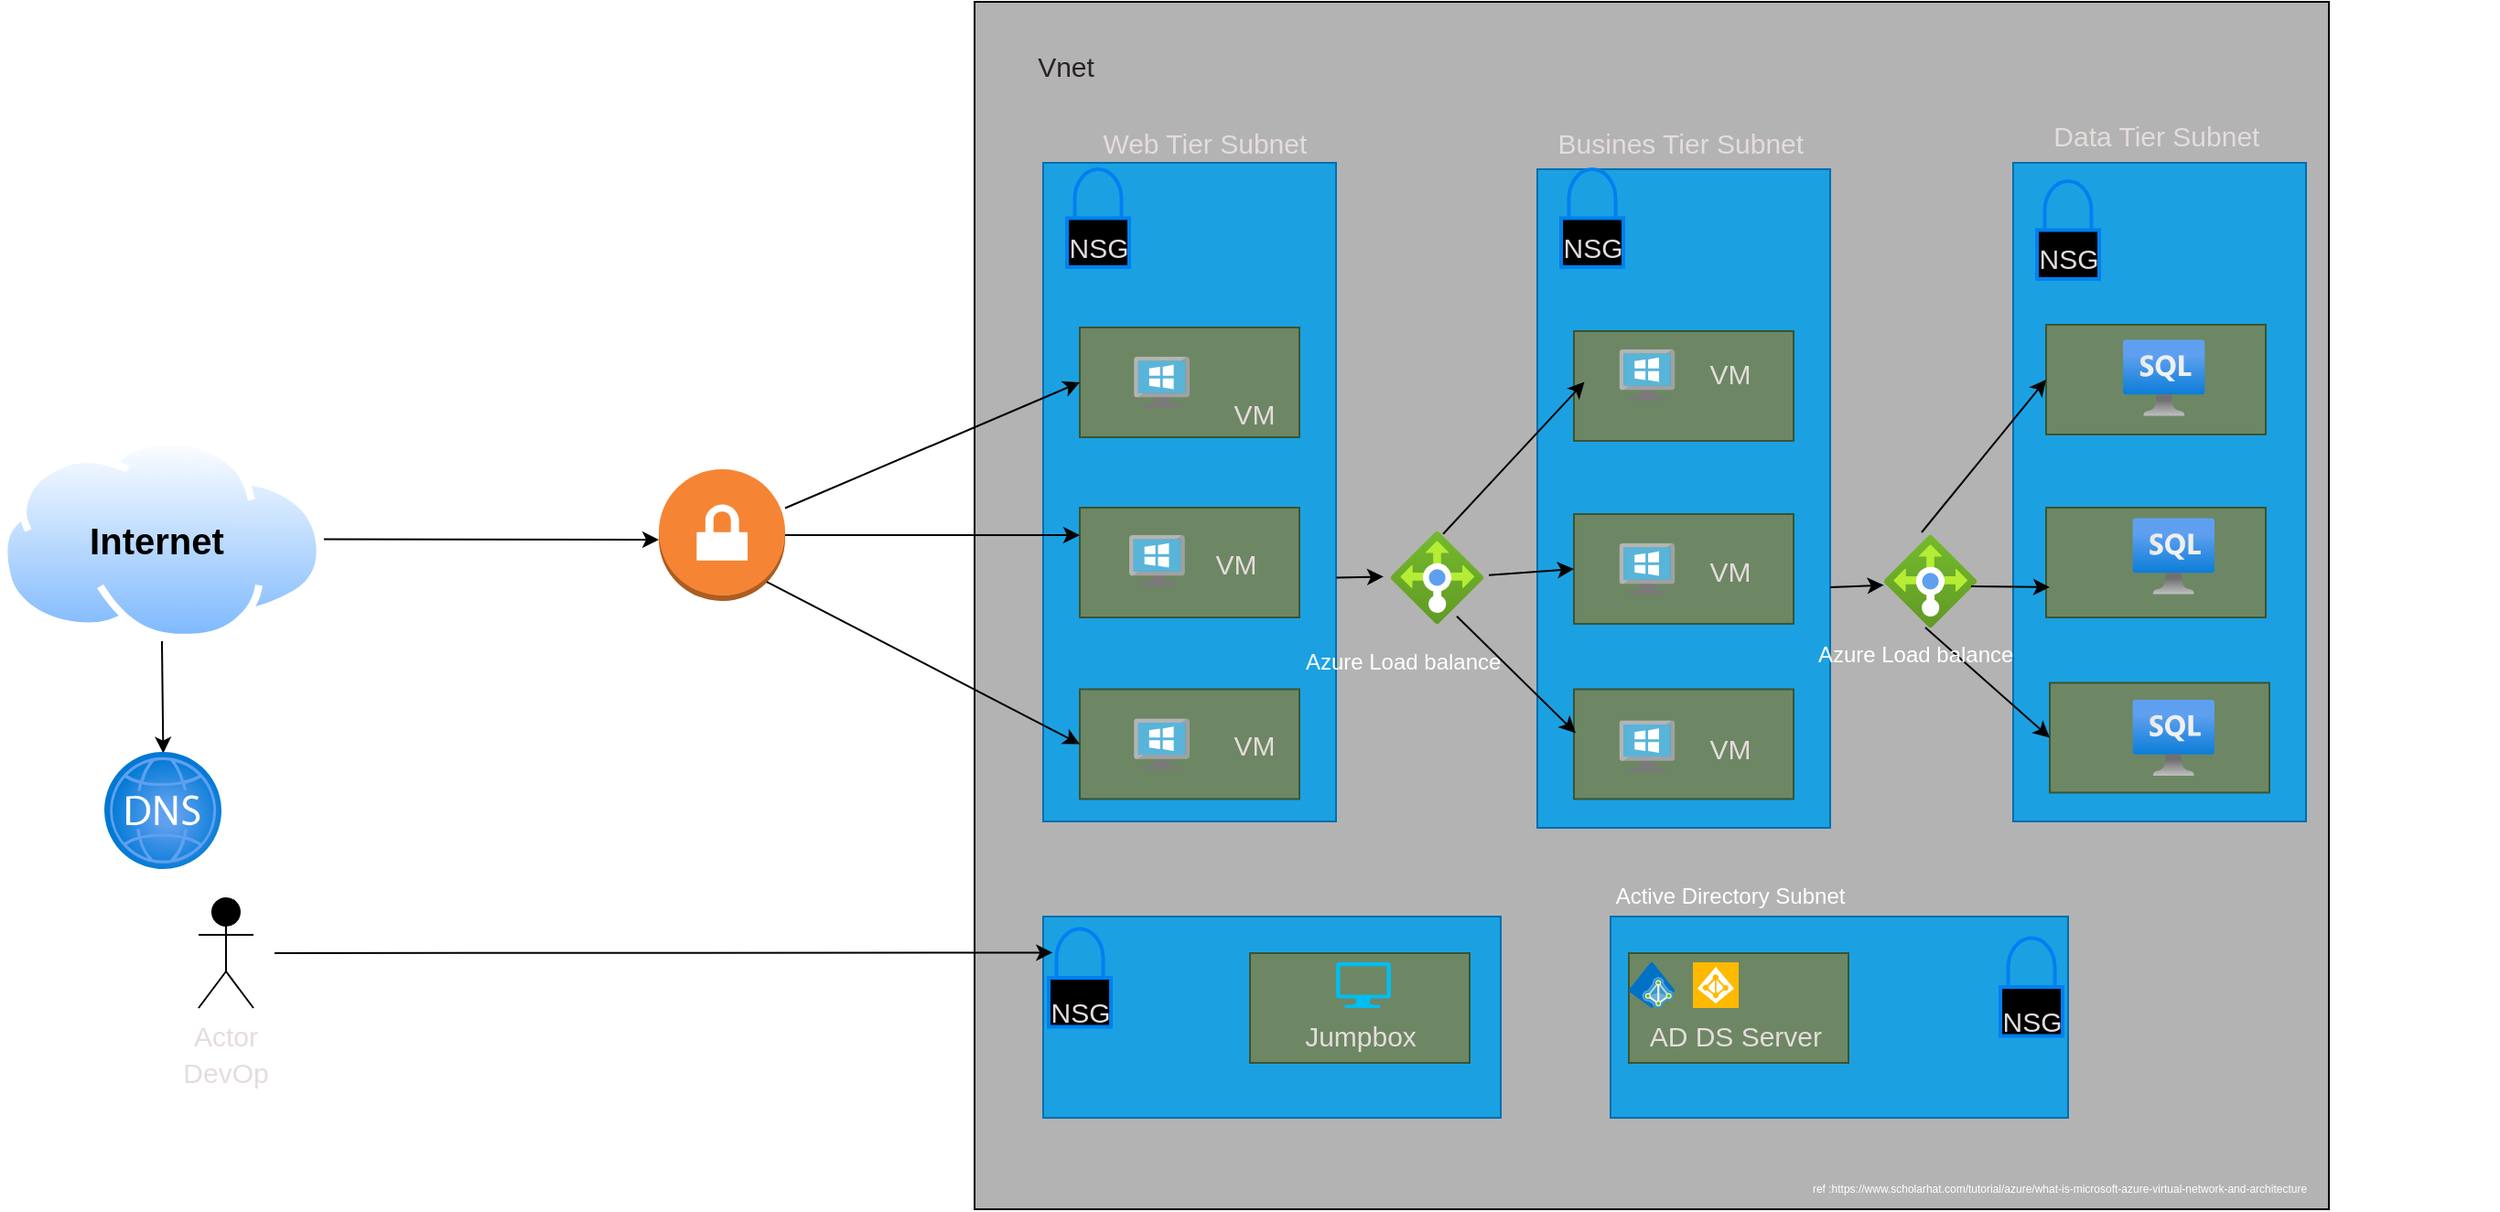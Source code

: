 <mxfile>
    <diagram id="BEx1KlyscQ8PHA5aSKQq" name="Page-1">
        <mxGraphModel dx="1661" dy="1067" grid="1" gridSize="10" guides="1" tooltips="1" connect="1" arrows="1" fold="1" page="1" pageScale="1" pageWidth="2336" pageHeight="1654" math="0" shadow="0">
            <root>
                <mxCell id="0"/>
                <mxCell id="1" parent="0"/>
                <mxCell id="67" style="edgeStyle=none;html=1;exitX=1;exitY=0.5;exitDx=0;exitDy=0;fontSize=15;fontColor=#e5dcdc;" edge="1" parent="1" source="2">
                    <mxGeometry relative="1" as="geometry">
                        <mxPoint x="510" y="454" as="targetPoint"/>
                    </mxGeometry>
                </mxCell>
                <mxCell id="102" style="edgeStyle=none;html=1;exitX=0.5;exitY=1;exitDx=0;exitDy=0;entryX=0.503;entryY=0.012;entryDx=0;entryDy=0;entryPerimeter=0;fontSize=12;fontColor=#FFFFFF;" edge="1" parent="1" source="2" target="101">
                    <mxGeometry relative="1" as="geometry"/>
                </mxCell>
                <mxCell id="2" value="" style="aspect=fixed;perimeter=ellipsePerimeter;html=1;align=center;shadow=0;dashed=0;spacingTop=3;image;image=img/lib/active_directory/internet_cloud.svg;" vertex="1" parent="1">
                    <mxGeometry x="150" y="398" width="176.98" height="111.5" as="geometry"/>
                </mxCell>
                <mxCell id="3" value="&lt;font size=&quot;1&quot; color=&quot;#000000&quot;&gt;&lt;b style=&quot;font-size: 20px;&quot;&gt;Internet&amp;nbsp;&lt;/b&gt;&lt;/font&gt;" style="text;html=1;align=center;verticalAlign=middle;resizable=0;points=[];autosize=1;strokeColor=none;fillColor=none;" vertex="1" parent="1">
                    <mxGeometry x="188.49" y="433.75" width="100" height="40" as="geometry"/>
                </mxCell>
                <mxCell id="4" value="" style="outlineConnect=0;dashed=0;verticalLabelPosition=bottom;verticalAlign=top;align=center;html=1;shape=mxgraph.aws3.vpn_gateway;fillColor=#F58534;gradientColor=none;fontSize=20;fontColor=#000000;" vertex="1" parent="1">
                    <mxGeometry x="510" y="415.5" width="69" height="72" as="geometry"/>
                </mxCell>
                <mxCell id="5" value="" style="whiteSpace=wrap;html=1;fontSize=20;fontColor=#000000;fillColor=#B3B3B3;" vertex="1" parent="1">
                    <mxGeometry x="682.5" y="160" width="740" height="660" as="geometry"/>
                </mxCell>
                <mxCell id="6" value="" style="whiteSpace=wrap;html=1;fontSize=20;fontColor=#ffffff;fillColor=#1ba1e2;strokeColor=#006EAF;" vertex="1" parent="1">
                    <mxGeometry x="720" y="248" width="160" height="360" as="geometry"/>
                </mxCell>
                <mxCell id="7" value="" style="whiteSpace=wrap;html=1;fontSize=20;fontColor=#ffffff;fillColor=#1ba1e2;strokeColor=#006EAF;" vertex="1" parent="1">
                    <mxGeometry x="990" y="251.5" width="160" height="360" as="geometry"/>
                </mxCell>
                <mxCell id="8" value="" style="whiteSpace=wrap;html=1;fontSize=20;fontColor=#ffffff;fillColor=#1ba1e2;strokeColor=#006EAF;" vertex="1" parent="1">
                    <mxGeometry x="1250" y="248" width="160" height="360" as="geometry"/>
                </mxCell>
                <mxCell id="9" value="" style="whiteSpace=wrap;html=1;fontSize=20;fontColor=#ffffff;fillColor=#1ba1e2;strokeColor=#006EAF;" vertex="1" parent="1">
                    <mxGeometry x="720" y="660" width="250" height="110" as="geometry"/>
                </mxCell>
                <mxCell id="10" value="" style="whiteSpace=wrap;html=1;fontSize=20;fontColor=#ffffff;fillColor=#1ba1e2;strokeColor=#006EAF;" vertex="1" parent="1">
                    <mxGeometry x="1030" y="660" width="250" height="110" as="geometry"/>
                </mxCell>
                <mxCell id="12" value="" style="whiteSpace=wrap;html=1;fontSize=20;fontColor=#ffffff;fillColor=#6d8764;strokeColor=#3A5431;" vertex="1" parent="1">
                    <mxGeometry x="740" y="338" width="120" height="60" as="geometry"/>
                </mxCell>
                <mxCell id="13" value="" style="whiteSpace=wrap;html=1;fontSize=20;fontColor=#ffffff;fillColor=#6d8764;strokeColor=#3A5431;" vertex="1" parent="1">
                    <mxGeometry x="740" y="436.5" width="120" height="60" as="geometry"/>
                </mxCell>
                <mxCell id="14" value="" style="whiteSpace=wrap;html=1;fontSize=20;fontColor=#ffffff;fillColor=#6d8764;strokeColor=#3A5431;" vertex="1" parent="1">
                    <mxGeometry x="740" y="535.75" width="120" height="60" as="geometry"/>
                </mxCell>
                <mxCell id="19" value="" style="whiteSpace=wrap;html=1;fontSize=20;fontColor=#ffffff;fillColor=#6d8764;strokeColor=#3A5431;" vertex="1" parent="1">
                    <mxGeometry x="1010" y="340" width="120" height="60" as="geometry"/>
                </mxCell>
                <mxCell id="20" value="" style="whiteSpace=wrap;html=1;fontSize=20;fontColor=#ffffff;fillColor=#6d8764;strokeColor=#3A5431;" vertex="1" parent="1">
                    <mxGeometry x="1010" y="440" width="120" height="60" as="geometry"/>
                </mxCell>
                <mxCell id="21" value="" style="whiteSpace=wrap;html=1;fontSize=20;fontColor=#ffffff;fillColor=#6d8764;strokeColor=#3A5431;" vertex="1" parent="1">
                    <mxGeometry x="1010" y="535.75" width="120" height="60" as="geometry"/>
                </mxCell>
                <mxCell id="22" value="" style="whiteSpace=wrap;html=1;fontSize=20;fontColor=#ffffff;fillColor=#6d8764;strokeColor=#3A5431;" vertex="1" parent="1">
                    <mxGeometry x="1268" y="336.5" width="120" height="60" as="geometry"/>
                </mxCell>
                <mxCell id="23" value="" style="whiteSpace=wrap;html=1;fontSize=20;fontColor=#ffffff;fillColor=#6d8764;strokeColor=#3A5431;" vertex="1" parent="1">
                    <mxGeometry x="1268" y="436.5" width="120" height="60" as="geometry"/>
                </mxCell>
                <mxCell id="24" value="" style="whiteSpace=wrap;html=1;fontSize=20;fontColor=#ffffff;fillColor=#6d8764;strokeColor=#3A5431;" vertex="1" parent="1">
                    <mxGeometry x="1270" y="532.25" width="120" height="60" as="geometry"/>
                </mxCell>
                <mxCell id="25" value="" style="whiteSpace=wrap;html=1;fontSize=20;fontColor=#ffffff;fillColor=#6d8764;strokeColor=#3A5431;" vertex="1" parent="1">
                    <mxGeometry x="1040" y="680" width="120" height="60" as="geometry"/>
                </mxCell>
                <mxCell id="28" value="" style="html=1;verticalLabelPosition=bottom;align=center;labelBackgroundColor=#ffffff;verticalAlign=top;strokeWidth=2;strokeColor=#0080F0;shadow=0;dashed=0;shape=mxgraph.ios7.icons.locked;fontSize=20;fontColor=#000000;fillColor=#000000;" vertex="1" parent="1">
                    <mxGeometry x="733" y="251.5" width="34" height="53.5" as="geometry"/>
                </mxCell>
                <mxCell id="29" value="&lt;font style=&quot;font-size: 15px;&quot; color=&quot;#e5dcdc&quot;&gt;NSG&lt;/font&gt;" style="text;html=1;align=center;verticalAlign=middle;resizable=0;points=[];autosize=1;strokeColor=none;fillColor=none;fontSize=20;fontColor=#000000;" vertex="1" parent="1">
                    <mxGeometry x="720" y="271.5" width="60" height="40" as="geometry"/>
                </mxCell>
                <mxCell id="30" value="" style="html=1;verticalLabelPosition=bottom;align=center;labelBackgroundColor=#ffffff;verticalAlign=top;strokeWidth=2;strokeColor=#0080F0;shadow=0;dashed=0;shape=mxgraph.ios7.icons.locked;fontSize=20;fontColor=#000000;fillColor=#000000;" vertex="1" parent="1">
                    <mxGeometry x="1003" y="251.5" width="34" height="53.5" as="geometry"/>
                </mxCell>
                <mxCell id="31" value="&lt;font style=&quot;font-size: 15px;&quot; color=&quot;#e5dcdc&quot;&gt;NSG&lt;/font&gt;" style="text;html=1;align=center;verticalAlign=middle;resizable=0;points=[];autosize=1;strokeColor=none;fillColor=none;fontSize=20;fontColor=#000000;" vertex="1" parent="1">
                    <mxGeometry x="990" y="271.5" width="60" height="40" as="geometry"/>
                </mxCell>
                <mxCell id="32" value="" style="html=1;verticalLabelPosition=bottom;align=center;labelBackgroundColor=#ffffff;verticalAlign=top;strokeWidth=2;strokeColor=#0080F0;shadow=0;dashed=0;shape=mxgraph.ios7.icons.locked;fontSize=20;fontColor=#000000;fillColor=#000000;" vertex="1" parent="1">
                    <mxGeometry x="1263" y="258" width="34" height="53.5" as="geometry"/>
                </mxCell>
                <mxCell id="33" value="&lt;font style=&quot;font-size: 15px;&quot; color=&quot;#e5dcdc&quot;&gt;NSG&lt;/font&gt;" style="text;html=1;align=center;verticalAlign=middle;resizable=0;points=[];autosize=1;strokeColor=none;fillColor=none;fontSize=20;fontColor=#000000;" vertex="1" parent="1">
                    <mxGeometry x="1250" y="278" width="60" height="40" as="geometry"/>
                </mxCell>
                <mxCell id="34" value="" style="whiteSpace=wrap;html=1;fontSize=20;fontColor=#ffffff;fillColor=#6d8764;strokeColor=#3A5431;" vertex="1" parent="1">
                    <mxGeometry x="833" y="680" width="120" height="60" as="geometry"/>
                </mxCell>
                <mxCell id="37" value="" style="html=1;verticalLabelPosition=bottom;align=center;labelBackgroundColor=#ffffff;verticalAlign=top;strokeWidth=2;strokeColor=#0080F0;shadow=0;dashed=0;shape=mxgraph.ios7.icons.locked;fontSize=20;fontColor=#000000;fillColor=#000000;" vertex="1" parent="1">
                    <mxGeometry x="723.02" y="666.75" width="34" height="53.5" as="geometry"/>
                </mxCell>
                <mxCell id="36" value="&lt;font style=&quot;font-size: 15px;&quot; color=&quot;#e5dcdc&quot;&gt;NSG&lt;/font&gt;" style="text;html=1;align=center;verticalAlign=middle;resizable=0;points=[];autosize=1;strokeColor=none;fillColor=none;fontSize=20;fontColor=#000000;" vertex="1" parent="1">
                    <mxGeometry x="710" y="690.25" width="60" height="40" as="geometry"/>
                </mxCell>
                <mxCell id="40" value="" style="html=1;verticalLabelPosition=bottom;align=center;labelBackgroundColor=#ffffff;verticalAlign=top;strokeWidth=2;strokeColor=#0080F0;shadow=0;dashed=0;shape=mxgraph.ios7.icons.locked;fontSize=20;fontColor=#000000;fillColor=#000000;" vertex="1" parent="1">
                    <mxGeometry x="1243.02" y="671.75" width="34" height="53.5" as="geometry"/>
                </mxCell>
                <mxCell id="41" value="&lt;font style=&quot;font-size: 15px;&quot; color=&quot;#e5dcdc&quot;&gt;NSG&lt;/font&gt;" style="text;html=1;align=center;verticalAlign=middle;resizable=0;points=[];autosize=1;strokeColor=none;fillColor=none;fontSize=20;fontColor=#000000;" vertex="1" parent="1">
                    <mxGeometry x="1230" y="695.25" width="60" height="40" as="geometry"/>
                </mxCell>
                <mxCell id="42" value="AD DS Server&amp;nbsp;" style="text;html=1;align=center;verticalAlign=middle;resizable=0;points=[];autosize=1;strokeColor=none;fillColor=none;fontSize=15;fontColor=#e5dcdc;" vertex="1" parent="1">
                    <mxGeometry x="1040" y="710" width="120" height="30" as="geometry"/>
                </mxCell>
                <mxCell id="43" value="VM" style="text;html=1;align=center;verticalAlign=middle;resizable=0;points=[];autosize=1;strokeColor=none;fillColor=none;fontSize=15;fontColor=#e5dcdc;" vertex="1" parent="1">
                    <mxGeometry x="810" y="370" width="50" height="30" as="geometry"/>
                </mxCell>
                <mxCell id="44" value="VM" style="text;html=1;align=center;verticalAlign=middle;resizable=0;points=[];autosize=1;strokeColor=none;fillColor=none;fontSize=15;fontColor=#e5dcdc;" vertex="1" parent="1">
                    <mxGeometry x="800" y="451.5" width="50" height="30" as="geometry"/>
                </mxCell>
                <mxCell id="45" value="VM" style="text;html=1;align=center;verticalAlign=middle;resizable=0;points=[];autosize=1;strokeColor=none;fillColor=none;fontSize=15;fontColor=#e5dcdc;" vertex="1" parent="1">
                    <mxGeometry x="810" y="550.75" width="50" height="30" as="geometry"/>
                </mxCell>
                <mxCell id="48" value="" style="sketch=0;aspect=fixed;html=1;points=[];align=center;image;fontSize=12;image=img/lib/mscae/VirtualMachineWindows.svg;fontColor=#e5dcdc;fillColor=#000000;" vertex="1" parent="1">
                    <mxGeometry x="769.57" y="354" width="30.43" height="28" as="geometry"/>
                </mxCell>
                <mxCell id="49" value="" style="sketch=0;aspect=fixed;html=1;points=[];align=center;image;fontSize=12;image=img/lib/mscae/VirtualMachineWindows.svg;fontColor=#e5dcdc;fillColor=#000000;" vertex="1" parent="1">
                    <mxGeometry x="767.0" y="451.5" width="30.43" height="28" as="geometry"/>
                </mxCell>
                <mxCell id="50" value="" style="sketch=0;aspect=fixed;html=1;points=[];align=center;image;fontSize=12;image=img/lib/mscae/VirtualMachineWindows.svg;fontColor=#e5dcdc;fillColor=#000000;" vertex="1" parent="1">
                    <mxGeometry x="769.57" y="551.75" width="30.43" height="28" as="geometry"/>
                </mxCell>
                <mxCell id="51" value="" style="sketch=0;aspect=fixed;html=1;points=[];align=center;image;fontSize=12;image=img/lib/mscae/VirtualMachineWindows.svg;fontColor=#e5dcdc;fillColor=#000000;" vertex="1" parent="1">
                    <mxGeometry x="1034.79" y="350" width="30.43" height="28" as="geometry"/>
                </mxCell>
                <mxCell id="52" value="" style="sketch=0;aspect=fixed;html=1;points=[];align=center;image;fontSize=12;image=img/lib/mscae/VirtualMachineWindows.svg;fontColor=#e5dcdc;fillColor=#000000;" vertex="1" parent="1">
                    <mxGeometry x="1034.78" y="456" width="30.43" height="28" as="geometry"/>
                </mxCell>
                <mxCell id="53" value="" style="sketch=0;aspect=fixed;html=1;points=[];align=center;image;fontSize=12;image=img/lib/mscae/VirtualMachineWindows.svg;fontColor=#e5dcdc;fillColor=#000000;" vertex="1" parent="1">
                    <mxGeometry x="1034.78" y="552.75" width="30.43" height="28" as="geometry"/>
                </mxCell>
                <mxCell id="54" value="VM" style="text;html=1;align=center;verticalAlign=middle;resizable=0;points=[];autosize=1;strokeColor=none;fillColor=none;fontSize=15;fontColor=#e5dcdc;" vertex="1" parent="1">
                    <mxGeometry x="1070" y="348" width="50" height="30" as="geometry"/>
                </mxCell>
                <mxCell id="55" value="VM" style="text;html=1;align=center;verticalAlign=middle;resizable=0;points=[];autosize=1;strokeColor=none;fillColor=none;fontSize=15;fontColor=#e5dcdc;" vertex="1" parent="1">
                    <mxGeometry x="1070" y="456" width="50" height="30" as="geometry"/>
                </mxCell>
                <mxCell id="56" value="VM" style="text;html=1;align=center;verticalAlign=middle;resizable=0;points=[];autosize=1;strokeColor=none;fillColor=none;fontSize=15;fontColor=#e5dcdc;" vertex="1" parent="1">
                    <mxGeometry x="1070" y="552.75" width="50" height="30" as="geometry"/>
                </mxCell>
                <mxCell id="57" value="" style="aspect=fixed;html=1;points=[];align=center;image;fontSize=12;image=img/lib/azure2/databases/Azure_SQL_VM.svg;fontColor=#e5dcdc;fillColor=#000000;" vertex="1" parent="1">
                    <mxGeometry x="1310" y="344.5" width="44.8" height="42" as="geometry"/>
                </mxCell>
                <mxCell id="58" value="" style="aspect=fixed;html=1;points=[];align=center;image;fontSize=12;image=img/lib/azure2/databases/Azure_SQL_VM.svg;fontColor=#e5dcdc;fillColor=#000000;" vertex="1" parent="1">
                    <mxGeometry x="1315.2" y="442" width="44.8" height="42" as="geometry"/>
                </mxCell>
                <mxCell id="59" value="" style="aspect=fixed;html=1;points=[];align=center;image;fontSize=12;image=img/lib/azure2/databases/Azure_SQL_VM.svg;fontColor=#e5dcdc;fillColor=#000000;" vertex="1" parent="1">
                    <mxGeometry x="1315.2" y="541.25" width="44.8" height="42" as="geometry"/>
                </mxCell>
                <mxCell id="60" value="Web Tier Subnet&amp;nbsp;" style="text;html=1;align=center;verticalAlign=middle;resizable=0;points=[];autosize=1;strokeColor=none;fillColor=none;fontSize=15;fontColor=#e5dcdc;" vertex="1" parent="1">
                    <mxGeometry x="740" y="221.5" width="140" height="30" as="geometry"/>
                </mxCell>
                <mxCell id="61" value="Busines Tier Subnet&amp;nbsp;" style="text;html=1;align=center;verticalAlign=middle;resizable=0;points=[];autosize=1;strokeColor=none;fillColor=none;fontSize=15;fontColor=#e5dcdc;" vertex="1" parent="1">
                    <mxGeometry x="990" y="221.5" width="160" height="30" as="geometry"/>
                </mxCell>
                <mxCell id="62" value="Data Tier Subnet&amp;nbsp;" style="text;html=1;align=center;verticalAlign=middle;resizable=0;points=[];autosize=1;strokeColor=none;fillColor=none;fontSize=15;fontColor=#e5dcdc;" vertex="1" parent="1">
                    <mxGeometry x="1260" y="218" width="140" height="30" as="geometry"/>
                </mxCell>
                <mxCell id="63" value="" style="verticalLabelPosition=bottom;html=1;verticalAlign=top;align=center;strokeColor=none;fillColor=#00BEF2;shape=mxgraph.azure.computer;pointerEvents=1;fontSize=15;fontColor=#e5dcdc;" vertex="1" parent="1">
                    <mxGeometry x="880" y="685" width="30" height="25" as="geometry"/>
                </mxCell>
                <mxCell id="64" value="Jumpbox&lt;br&gt;" style="text;html=1;align=center;verticalAlign=middle;resizable=0;points=[];autosize=1;strokeColor=none;fillColor=none;fontSize=15;fontColor=#e5dcdc;" vertex="1" parent="1">
                    <mxGeometry x="853" y="710" width="80" height="30" as="geometry"/>
                </mxCell>
                <mxCell id="65" value="" style="sketch=0;aspect=fixed;html=1;points=[];align=center;image;fontSize=12;image=img/lib/mscae/Azure_AD_Identity_Protection.svg;fontColor=#e5dcdc;fillColor=#000000;" vertex="1" parent="1">
                    <mxGeometry x="1075" y="685" width="25" height="25" as="geometry"/>
                </mxCell>
                <mxCell id="66" value="" style="sketch=0;aspect=fixed;html=1;points=[];align=center;image;fontSize=12;image=img/lib/mscae/Azure_AD_Domain_Services.svg;fontColor=#e5dcdc;fillColor=#000000;" vertex="1" parent="1">
                    <mxGeometry x="1040" y="685" width="25" height="25" as="geometry"/>
                </mxCell>
                <mxCell id="69" value="Actor" style="shape=umlActor;verticalLabelPosition=bottom;verticalAlign=top;html=1;outlineConnect=0;fontSize=15;fontColor=#e5dcdc;fillColor=#000000;" vertex="1" parent="1">
                    <mxGeometry x="258.49" y="650" width="30" height="60" as="geometry"/>
                </mxCell>
                <mxCell id="70" value="DevOp" style="text;html=1;align=center;verticalAlign=middle;resizable=0;points=[];autosize=1;strokeColor=none;fillColor=none;fontSize=15;fontColor=#e5dcdc;" vertex="1" parent="1">
                    <mxGeometry x="238" y="730.25" width="70" height="30" as="geometry"/>
                </mxCell>
                <mxCell id="71" value="" style="aspect=fixed;html=1;points=[];align=center;image;fontSize=12;image=img/lib/azure2/networking/Load_Balancers.svg;fontColor=#e5dcdc;fillColor=#000000;" vertex="1" parent="1">
                    <mxGeometry x="910" y="449.5" width="50.5" height="50.5" as="geometry"/>
                </mxCell>
                <mxCell id="73" value="" style="aspect=fixed;html=1;points=[];align=center;image;fontSize=12;image=img/lib/azure2/networking/Load_Balancers.svg;fontColor=#e5dcdc;fillColor=#000000;" vertex="1" parent="1">
                    <mxGeometry x="1179.5" y="451.5" width="50.5" height="50.5" as="geometry"/>
                </mxCell>
                <mxCell id="74" value="" style="endArrow=classic;html=1;fontSize=15;fontColor=#e5dcdc;entryX=0;entryY=0.5;entryDx=0;entryDy=0;" edge="1" parent="1" source="4" target="12">
                    <mxGeometry width="50" height="50" relative="1" as="geometry">
                        <mxPoint x="740" y="480" as="sourcePoint"/>
                        <mxPoint x="790" y="430" as="targetPoint"/>
                    </mxGeometry>
                </mxCell>
                <mxCell id="75" style="edgeStyle=none;html=1;exitX=1;exitY=0.5;exitDx=0;exitDy=0;exitPerimeter=0;entryX=0;entryY=0.25;entryDx=0;entryDy=0;fontSize=15;fontColor=#e5dcdc;" edge="1" parent="1" source="4" target="13">
                    <mxGeometry relative="1" as="geometry"/>
                </mxCell>
                <mxCell id="76" style="edgeStyle=none;html=1;exitX=0.855;exitY=0.855;exitDx=0;exitDy=0;exitPerimeter=0;entryX=0;entryY=0.5;entryDx=0;entryDy=0;fontSize=15;fontColor=#e5dcdc;" edge="1" parent="1" source="4" target="14">
                    <mxGeometry relative="1" as="geometry"/>
                </mxCell>
                <mxCell id="78" value="" style="endArrow=classic;html=1;fontSize=15;fontColor=#e5dcdc;entryX=-0.079;entryY=0.489;entryDx=0;entryDy=0;entryPerimeter=0;exitX=1.001;exitY=0.63;exitDx=0;exitDy=0;exitPerimeter=0;" edge="1" parent="1" source="6" target="71">
                    <mxGeometry width="50" height="50" relative="1" as="geometry">
                        <mxPoint x="880" y="437" as="sourcePoint"/>
                        <mxPoint x="790" y="430" as="targetPoint"/>
                    </mxGeometry>
                </mxCell>
                <mxCell id="79" value="" style="endArrow=classic;html=1;fontSize=15;fontColor=#e5dcdc;entryX=-0.003;entryY=0.541;entryDx=0;entryDy=0;entryPerimeter=0;" edge="1" parent="1" target="73">
                    <mxGeometry width="50" height="50" relative="1" as="geometry">
                        <mxPoint x="1150" y="480" as="sourcePoint"/>
                        <mxPoint x="1180" y="440" as="targetPoint"/>
                    </mxGeometry>
                </mxCell>
                <mxCell id="81" value="" style="endArrow=classic;html=1;fontSize=15;fontColor=#e5dcdc;entryX=0;entryY=0.5;entryDx=0;entryDy=0;exitX=0.565;exitY=0.027;exitDx=0;exitDy=0;exitPerimeter=0;" edge="1" parent="1" source="71">
                    <mxGeometry width="50" height="50" relative="1" as="geometry">
                        <mxPoint x="961" y="416" as="sourcePoint"/>
                        <mxPoint x="1015.75" y="367.74" as="targetPoint"/>
                    </mxGeometry>
                </mxCell>
                <mxCell id="82" value="" style="endArrow=classic;html=1;fontSize=15;fontColor=#e5dcdc;entryX=0;entryY=0.5;entryDx=0;entryDy=0;exitX=1.06;exitY=0.472;exitDx=0;exitDy=0;exitPerimeter=0;" edge="1" parent="1" source="71" target="20">
                    <mxGeometry width="50" height="50" relative="1" as="geometry">
                        <mxPoint x="971" y="426" as="sourcePoint"/>
                        <mxPoint x="1025.75" y="377.74" as="targetPoint"/>
                    </mxGeometry>
                </mxCell>
                <mxCell id="83" value="" style="endArrow=classic;html=1;fontSize=15;fontColor=#e5dcdc;entryX=0.008;entryY=0.399;entryDx=0;entryDy=0;exitX=0.713;exitY=0.918;exitDx=0;exitDy=0;exitPerimeter=0;entryPerimeter=0;" edge="1" parent="1" source="71" target="21">
                    <mxGeometry width="50" height="50" relative="1" as="geometry">
                        <mxPoint x="981" y="436" as="sourcePoint"/>
                        <mxPoint x="1035.75" y="387.74" as="targetPoint"/>
                    </mxGeometry>
                </mxCell>
                <mxCell id="84" value="" style="endArrow=classic;html=1;fontSize=15;fontColor=#e5dcdc;entryX=0;entryY=0.5;entryDx=0;entryDy=0;" edge="1" parent="1" target="22">
                    <mxGeometry width="50" height="50" relative="1" as="geometry">
                        <mxPoint x="1200" y="450" as="sourcePoint"/>
                        <mxPoint x="1025.75" y="377.74" as="targetPoint"/>
                    </mxGeometry>
                </mxCell>
                <mxCell id="88" value="" style="endArrow=classic;html=1;fontSize=15;fontColor=#e5dcdc;" edge="1" parent="1">
                    <mxGeometry width="50" height="50" relative="1" as="geometry">
                        <mxPoint x="1227.02" y="479.5" as="sourcePoint"/>
                        <mxPoint x="1270" y="480" as="targetPoint"/>
                    </mxGeometry>
                </mxCell>
                <mxCell id="89" value="" style="endArrow=classic;html=1;fontSize=15;fontColor=#e5dcdc;entryX=0;entryY=0.5;entryDx=0;entryDy=0;" edge="1" parent="1" target="24">
                    <mxGeometry width="50" height="50" relative="1" as="geometry">
                        <mxPoint x="1202" y="502" as="sourcePoint"/>
                        <mxPoint x="1270" y="418.5" as="targetPoint"/>
                    </mxGeometry>
                </mxCell>
                <mxCell id="90" style="edgeStyle=none;html=1;exitX=1;exitY=0.5;exitDx=0;exitDy=0;fontSize=15;fontColor=#e5dcdc;entryX=0.063;entryY=0.242;entryDx=0;entryDy=0;entryPerimeter=0;" edge="1" parent="1" target="37">
                    <mxGeometry relative="1" as="geometry">
                        <mxPoint x="483.02" y="680.25" as="targetPoint"/>
                        <mxPoint x="300.0" y="680" as="sourcePoint"/>
                    </mxGeometry>
                </mxCell>
                <mxCell id="93" value="Vnet" style="text;html=1;align=center;verticalAlign=middle;resizable=0;points=[];autosize=1;strokeColor=none;fillColor=none;fontSize=15;fontColor=#2a2323;" vertex="1" parent="1">
                    <mxGeometry x="707.02" y="180" width="50" height="30" as="geometry"/>
                </mxCell>
                <mxCell id="94" value="&lt;font style=&quot;font-size: 6px;&quot;&gt;ref :https://www.scholarhat.com/tutorial/azure/what-is-microsoft-azure-virtual-network-and-architecture&lt;/font&gt;" style="text;html=1;align=center;verticalAlign=middle;resizable=0;points=[];autosize=1;strokeColor=none;fillColor=none;fontSize=15;fontColor=#FFFFFF;" vertex="1" parent="1">
                    <mxGeometry x="1130" y="790" width="290" height="30" as="geometry"/>
                </mxCell>
                <mxCell id="95" value="Text" style="text;html=1;align=center;verticalAlign=middle;resizable=0;points=[];autosize=1;strokeColor=none;fillColor=none;fontSize=6;fontColor=#FFFFFF;" vertex="1" parent="1">
                    <mxGeometry x="1485" y="224" width="30" height="20" as="geometry"/>
                </mxCell>
                <mxCell id="97" value="&lt;font style=&quot;font-size: 20px;&quot;&gt;Application Gateway&lt;/font&gt;" style="text;html=1;align=center;verticalAlign=middle;resizable=0;points=[];autosize=1;strokeColor=none;fillColor=none;fontSize=6;fontColor=#FFFFFF;" vertex="1" parent="1">
                    <mxGeometry x="400" y="370" width="210" height="40" as="geometry"/>
                </mxCell>
                <mxCell id="98" value="Azure Load balance&amp;nbsp;" style="text;html=1;align=center;verticalAlign=middle;resizable=0;points=[];autosize=1;strokeColor=none;fillColor=none;fontSize=12;fontColor=#FFFFFF;" vertex="1" parent="1">
                    <mxGeometry x="853" y="505.75" width="130" height="30" as="geometry"/>
                </mxCell>
                <mxCell id="100" value="Azure Load balance&amp;nbsp;" style="text;html=1;align=center;verticalAlign=middle;resizable=0;points=[];autosize=1;strokeColor=none;fillColor=none;fontSize=12;fontColor=#FFFFFF;" vertex="1" parent="1">
                    <mxGeometry x="1133" y="502.25" width="130" height="30" as="geometry"/>
                </mxCell>
                <mxCell id="101" value="" style="aspect=fixed;html=1;points=[];align=center;image;fontSize=12;image=img/lib/azure2/networking/DNS_Zones.svg;fontColor=#FFFFFF;fillColor=#000000;" vertex="1" parent="1">
                    <mxGeometry x="207" y="570" width="64" height="64" as="geometry"/>
                </mxCell>
                <mxCell id="103" value="Azure DNS&lt;br&gt;" style="text;html=1;align=center;verticalAlign=middle;resizable=0;points=[];autosize=1;strokeColor=none;fillColor=none;fontSize=12;fontColor=#FFFFFF;" vertex="1" parent="1">
                    <mxGeometry x="246.98" y="532.25" width="80" height="30" as="geometry"/>
                </mxCell>
                <mxCell id="104" value="Active Directory Subnet" style="text;html=1;align=center;verticalAlign=middle;resizable=0;points=[];autosize=1;strokeColor=none;fillColor=none;fontSize=12;fontColor=#FFFFFF;" vertex="1" parent="1">
                    <mxGeometry x="1020" y="634" width="150" height="30" as="geometry"/>
                </mxCell>
            </root>
        </mxGraphModel>
    </diagram>
</mxfile>